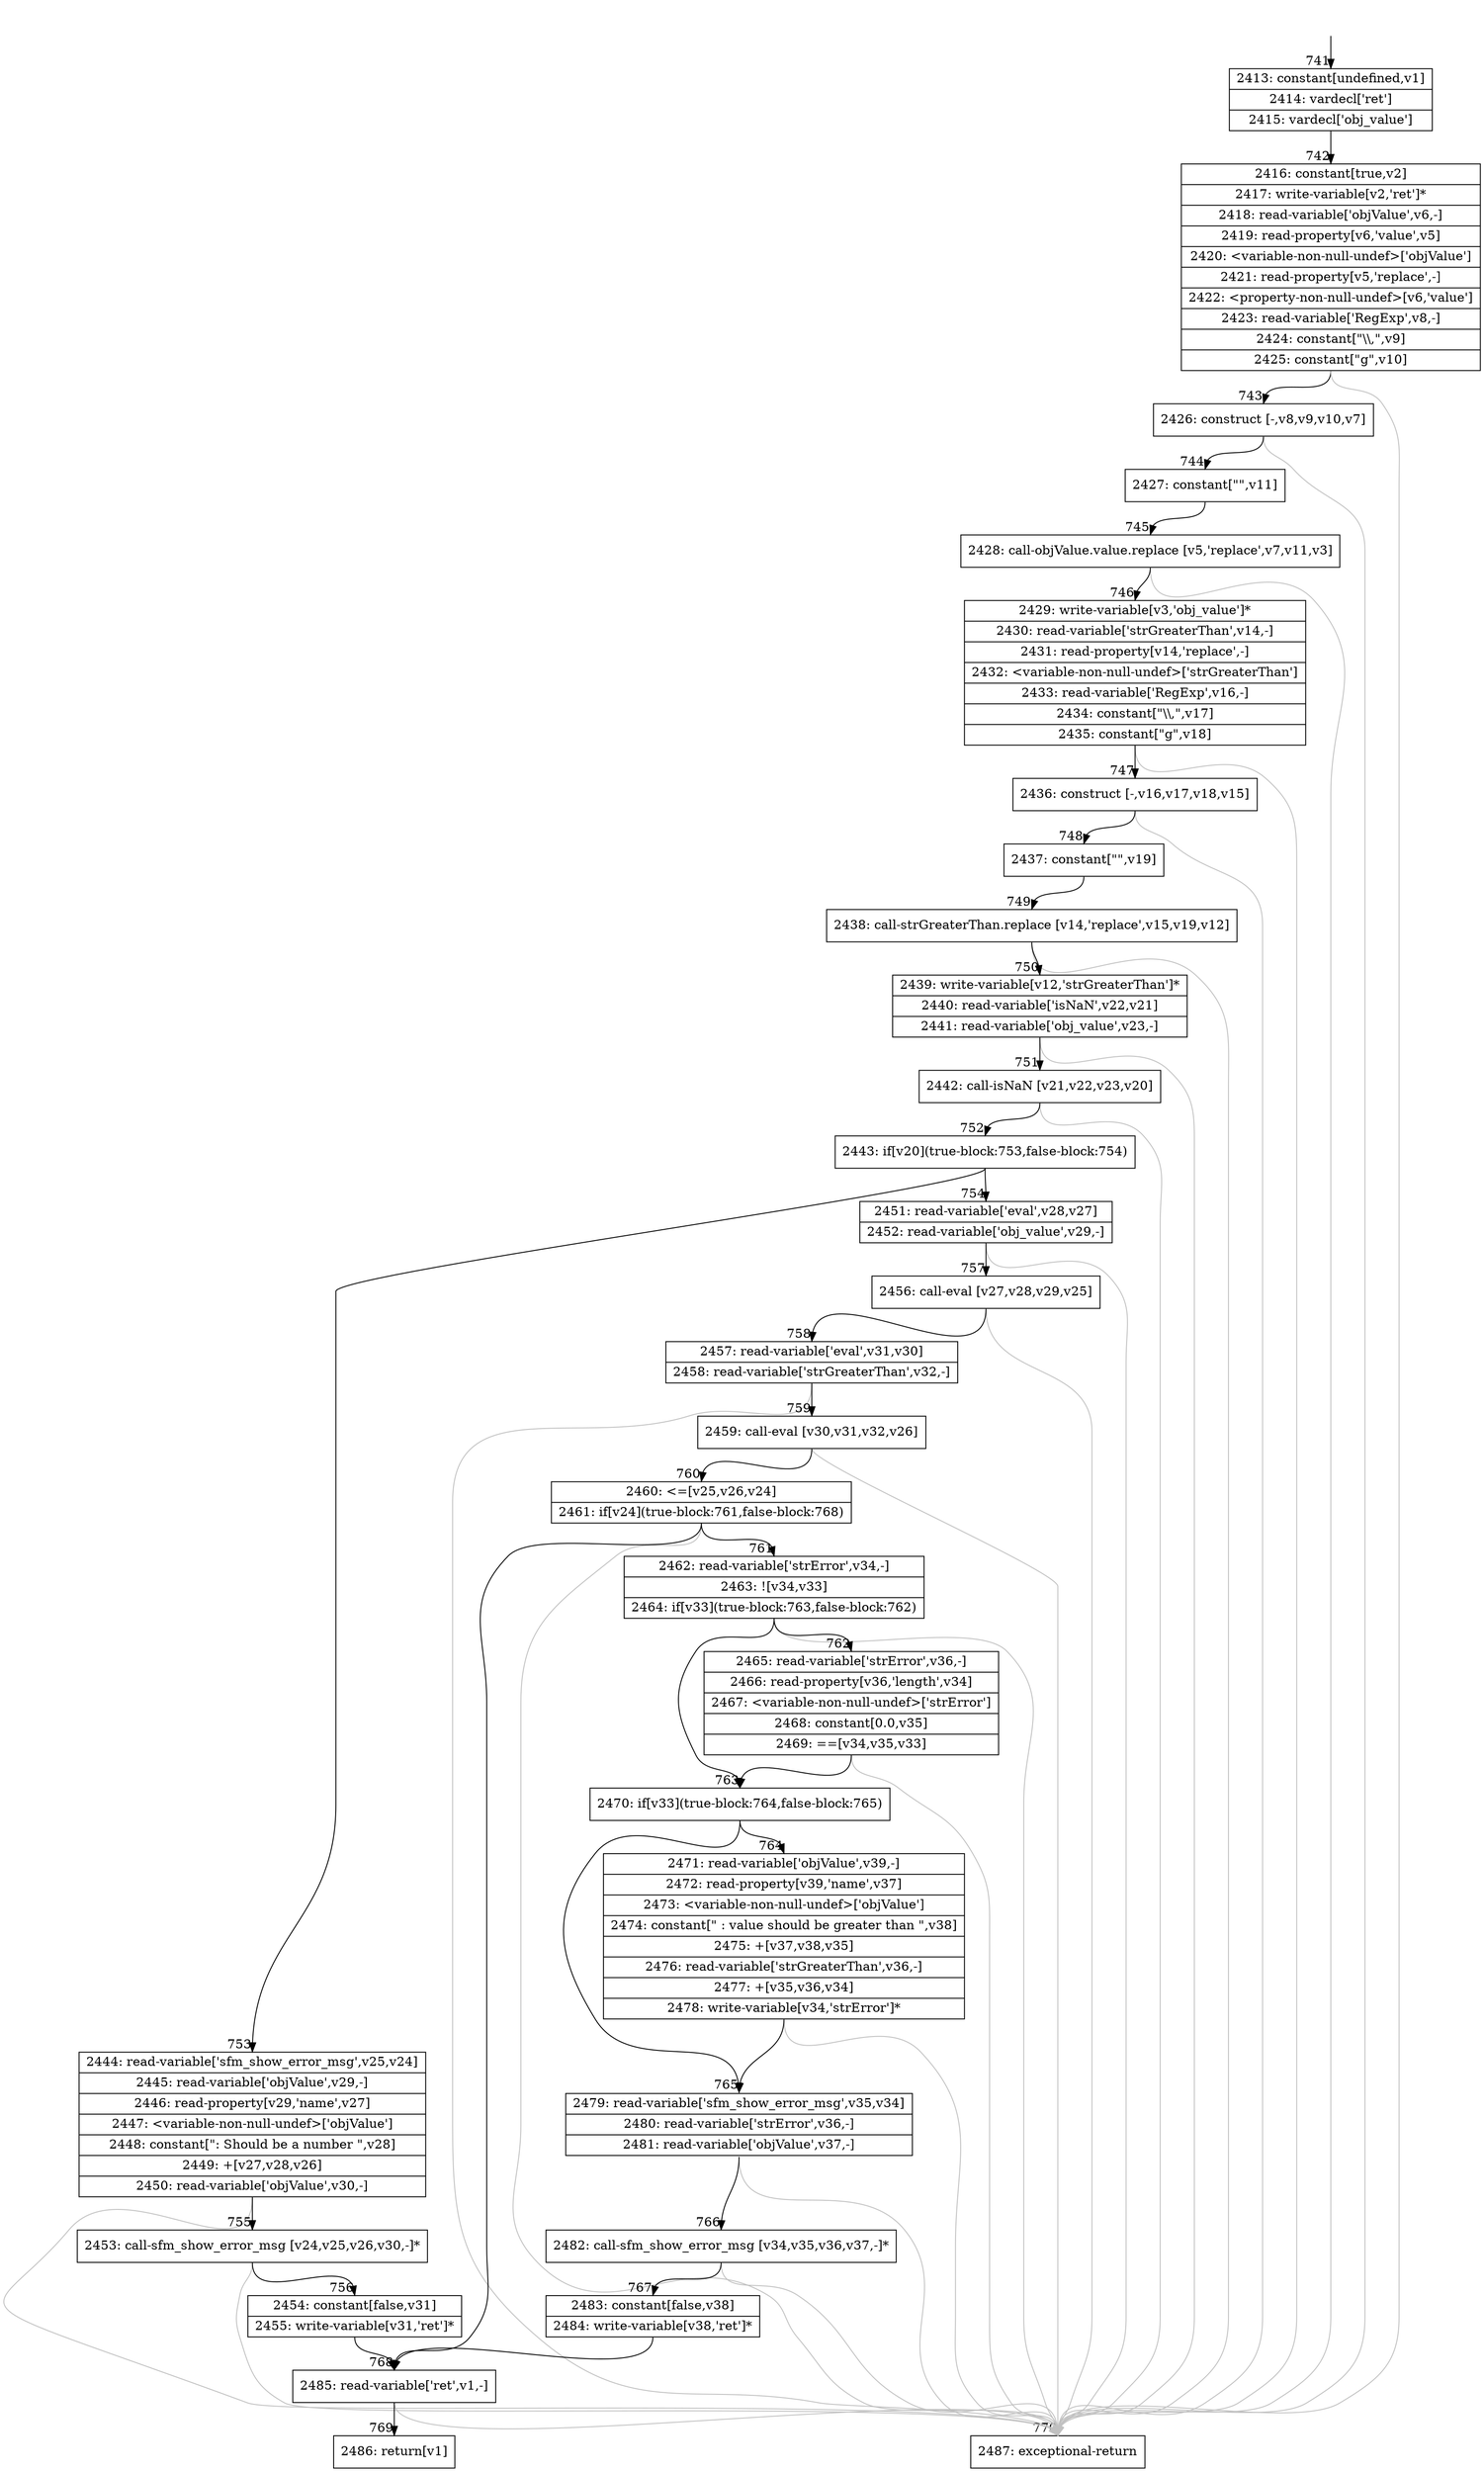 digraph {
rankdir="TD"
BB_entry54[shape=none,label=""];
BB_entry54 -> BB741 [tailport=s, headport=n, headlabel="    741"]
BB741 [shape=record label="{2413: constant[undefined,v1]|2414: vardecl['ret']|2415: vardecl['obj_value']}" ] 
BB741 -> BB742 [tailport=s, headport=n, headlabel="      742"]
BB742 [shape=record label="{2416: constant[true,v2]|2417: write-variable[v2,'ret']*|2418: read-variable['objValue',v6,-]|2419: read-property[v6,'value',v5]|2420: \<variable-non-null-undef\>['objValue']|2421: read-property[v5,'replace',-]|2422: \<property-non-null-undef\>[v6,'value']|2423: read-variable['RegExp',v8,-]|2424: constant[\"\\\\,\",v9]|2425: constant[\"g\",v10]}" ] 
BB742 -> BB743 [tailport=s, headport=n, headlabel="      743"]
BB742 -> BB770 [tailport=s, headport=n, color=gray, headlabel="      770"]
BB743 [shape=record label="{2426: construct [-,v8,v9,v10,v7]}" ] 
BB743 -> BB744 [tailport=s, headport=n, headlabel="      744"]
BB743 -> BB770 [tailport=s, headport=n, color=gray]
BB744 [shape=record label="{2427: constant[\"\",v11]}" ] 
BB744 -> BB745 [tailport=s, headport=n, headlabel="      745"]
BB745 [shape=record label="{2428: call-objValue.value.replace [v5,'replace',v7,v11,v3]}" ] 
BB745 -> BB746 [tailport=s, headport=n, headlabel="      746"]
BB745 -> BB770 [tailport=s, headport=n, color=gray]
BB746 [shape=record label="{2429: write-variable[v3,'obj_value']*|2430: read-variable['strGreaterThan',v14,-]|2431: read-property[v14,'replace',-]|2432: \<variable-non-null-undef\>['strGreaterThan']|2433: read-variable['RegExp',v16,-]|2434: constant[\"\\\\,\",v17]|2435: constant[\"g\",v18]}" ] 
BB746 -> BB747 [tailport=s, headport=n, headlabel="      747"]
BB746 -> BB770 [tailport=s, headport=n, color=gray]
BB747 [shape=record label="{2436: construct [-,v16,v17,v18,v15]}" ] 
BB747 -> BB748 [tailport=s, headport=n, headlabel="      748"]
BB747 -> BB770 [tailport=s, headport=n, color=gray]
BB748 [shape=record label="{2437: constant[\"\",v19]}" ] 
BB748 -> BB749 [tailport=s, headport=n, headlabel="      749"]
BB749 [shape=record label="{2438: call-strGreaterThan.replace [v14,'replace',v15,v19,v12]}" ] 
BB749 -> BB750 [tailport=s, headport=n, headlabel="      750"]
BB749 -> BB770 [tailport=s, headport=n, color=gray]
BB750 [shape=record label="{2439: write-variable[v12,'strGreaterThan']*|2440: read-variable['isNaN',v22,v21]|2441: read-variable['obj_value',v23,-]}" ] 
BB750 -> BB751 [tailport=s, headport=n, headlabel="      751"]
BB750 -> BB770 [tailport=s, headport=n, color=gray]
BB751 [shape=record label="{2442: call-isNaN [v21,v22,v23,v20]}" ] 
BB751 -> BB752 [tailport=s, headport=n, headlabel="      752"]
BB751 -> BB770 [tailport=s, headport=n, color=gray]
BB752 [shape=record label="{2443: if[v20](true-block:753,false-block:754)}" ] 
BB752 -> BB753 [tailport=s, headport=n, headlabel="      753"]
BB752 -> BB754 [tailport=s, headport=n, headlabel="      754"]
BB753 [shape=record label="{2444: read-variable['sfm_show_error_msg',v25,v24]|2445: read-variable['objValue',v29,-]|2446: read-property[v29,'name',v27]|2447: \<variable-non-null-undef\>['objValue']|2448: constant[\": Should be a number \",v28]|2449: +[v27,v28,v26]|2450: read-variable['objValue',v30,-]}" ] 
BB753 -> BB755 [tailport=s, headport=n, headlabel="      755"]
BB753 -> BB770 [tailport=s, headport=n, color=gray]
BB754 [shape=record label="{2451: read-variable['eval',v28,v27]|2452: read-variable['obj_value',v29,-]}" ] 
BB754 -> BB757 [tailport=s, headport=n, headlabel="      757"]
BB754 -> BB770 [tailport=s, headport=n, color=gray]
BB755 [shape=record label="{2453: call-sfm_show_error_msg [v24,v25,v26,v30,-]*}" ] 
BB755 -> BB756 [tailport=s, headport=n, headlabel="      756"]
BB755 -> BB770 [tailport=s, headport=n, color=gray]
BB756 [shape=record label="{2454: constant[false,v31]|2455: write-variable[v31,'ret']*}" ] 
BB756 -> BB768 [tailport=s, headport=n, headlabel="      768"]
BB757 [shape=record label="{2456: call-eval [v27,v28,v29,v25]}" ] 
BB757 -> BB758 [tailport=s, headport=n, headlabel="      758"]
BB757 -> BB770 [tailport=s, headport=n, color=gray]
BB758 [shape=record label="{2457: read-variable['eval',v31,v30]|2458: read-variable['strGreaterThan',v32,-]}" ] 
BB758 -> BB759 [tailport=s, headport=n, headlabel="      759"]
BB758 -> BB770 [tailport=s, headport=n, color=gray]
BB759 [shape=record label="{2459: call-eval [v30,v31,v32,v26]}" ] 
BB759 -> BB760 [tailport=s, headport=n, headlabel="      760"]
BB759 -> BB770 [tailport=s, headport=n, color=gray]
BB760 [shape=record label="{2460: \<=[v25,v26,v24]|2461: if[v24](true-block:761,false-block:768)}" ] 
BB760 -> BB761 [tailport=s, headport=n, headlabel="      761"]
BB760 -> BB768 [tailport=s, headport=n]
BB760 -> BB770 [tailport=s, headport=n, color=gray]
BB761 [shape=record label="{2462: read-variable['strError',v34,-]|2463: ![v34,v33]|2464: if[v33](true-block:763,false-block:762)}" ] 
BB761 -> BB763 [tailport=s, headport=n, headlabel="      763"]
BB761 -> BB762 [tailport=s, headport=n, headlabel="      762"]
BB761 -> BB770 [tailport=s, headport=n, color=gray]
BB762 [shape=record label="{2465: read-variable['strError',v36,-]|2466: read-property[v36,'length',v34]|2467: \<variable-non-null-undef\>['strError']|2468: constant[0.0,v35]|2469: ==[v34,v35,v33]}" ] 
BB762 -> BB763 [tailport=s, headport=n]
BB762 -> BB770 [tailport=s, headport=n, color=gray]
BB763 [shape=record label="{2470: if[v33](true-block:764,false-block:765)}" ] 
BB763 -> BB764 [tailport=s, headport=n, headlabel="      764"]
BB763 -> BB765 [tailport=s, headport=n, headlabel="      765"]
BB764 [shape=record label="{2471: read-variable['objValue',v39,-]|2472: read-property[v39,'name',v37]|2473: \<variable-non-null-undef\>['objValue']|2474: constant[\" : value should be greater than \",v38]|2475: +[v37,v38,v35]|2476: read-variable['strGreaterThan',v36,-]|2477: +[v35,v36,v34]|2478: write-variable[v34,'strError']*}" ] 
BB764 -> BB765 [tailport=s, headport=n]
BB764 -> BB770 [tailport=s, headport=n, color=gray]
BB765 [shape=record label="{2479: read-variable['sfm_show_error_msg',v35,v34]|2480: read-variable['strError',v36,-]|2481: read-variable['objValue',v37,-]}" ] 
BB765 -> BB766 [tailport=s, headport=n, headlabel="      766"]
BB765 -> BB770 [tailport=s, headport=n, color=gray]
BB766 [shape=record label="{2482: call-sfm_show_error_msg [v34,v35,v36,v37,-]*}" ] 
BB766 -> BB767 [tailport=s, headport=n, headlabel="      767"]
BB766 -> BB770 [tailport=s, headport=n, color=gray]
BB767 [shape=record label="{2483: constant[false,v38]|2484: write-variable[v38,'ret']*}" ] 
BB767 -> BB768 [tailport=s, headport=n]
BB768 [shape=record label="{2485: read-variable['ret',v1,-]}" ] 
BB768 -> BB769 [tailport=s, headport=n, headlabel="      769"]
BB768 -> BB770 [tailport=s, headport=n, color=gray]
BB769 [shape=record label="{2486: return[v1]}" ] 
BB770 [shape=record label="{2487: exceptional-return}" ] 
//#$~ 980
}
